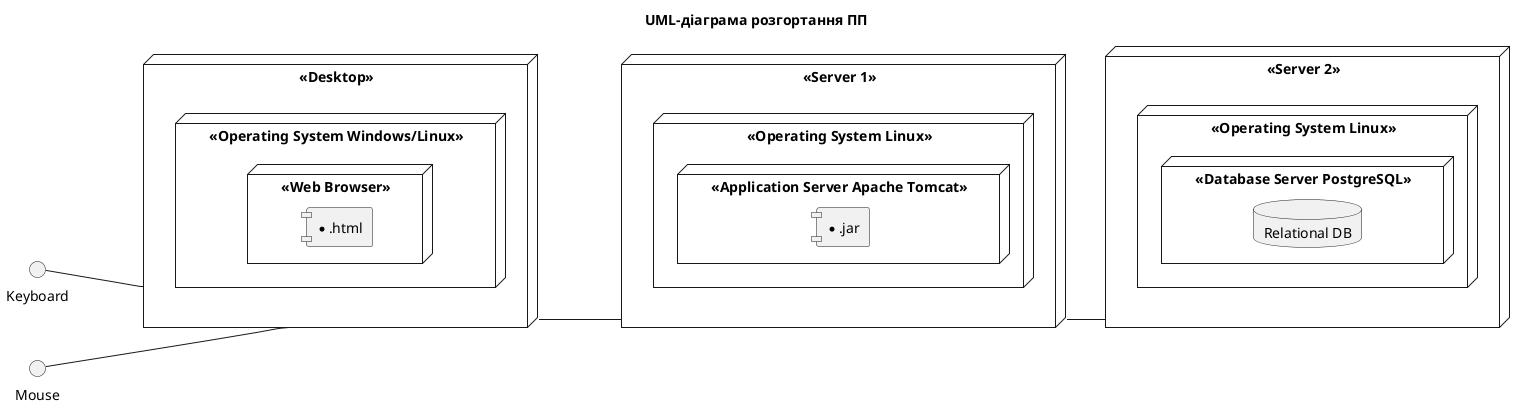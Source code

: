 @startuml
title UML-діаграма розгортання ПП

left to right direction

skinparam componentStyle uml1

node "<<Desktop>>" as dk {
    node "<<Operating System Windows/Linux>>" {
        node "<<Web Browser>>" {
            component [*.html]
        }
    }
}

interface Keyboard

interface Mouse

Keyboard -- dk

Mouse -- dk

node "<<Server 1>>" as serv1 {
	node "<<Operating System Linux>>" as l1 {
	    node "<<Application Server Apache Tomcat>>" {
		    component [*.jar]
		}
	}
}

dk -- serv1

node "<<Server 2>>" as serv2 {
	node "<<Operating System Linux>>" as l2 {
	    node "<<Database Server PostgreSQL>>" {
		    database "Relational DB"
		}
	}
}

serv1 -- serv2

@enduml
